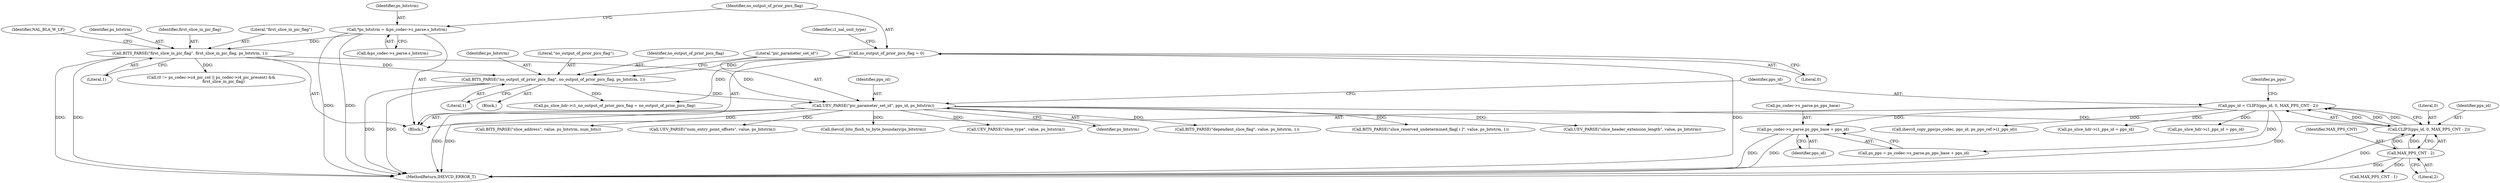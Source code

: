 digraph "0_Android_7c9be319a279654e55a6d757265f88c61a16a4d5@pointer" {
"1000228" [label="(Call,ps_codec->s_parse.ps_pps_base + pps_id)"];
"1000218" [label="(Call,pps_id = CLIP3(pps_id, 0, MAX_PPS_CNT - 2))"];
"1000220" [label="(Call,CLIP3(pps_id, 0, MAX_PPS_CNT - 2))"];
"1000214" [label="(Call,UEV_PARSE(\"pic_parameter_set_id\", pps_id, ps_bitstrm))"];
"1000209" [label="(Call,BITS_PARSE(\"no_output_of_prior_pics_flag\", no_output_of_prior_pics_flag, ps_bitstrm, 1))"];
"1000160" [label="(Call,no_output_of_prior_pics_flag = 0)"];
"1000195" [label="(Call,BITS_PARSE(\"first_slice_in_pic_flag\", first_slice_in_pic_flag, ps_bitstrm, 1))"];
"1000148" [label="(Call,*ps_bitstrm = &ps_codec->s_parse.s_bitstrm)"];
"1000223" [label="(Call,MAX_PPS_CNT - 2)"];
"1000234" [label="(Identifier,pps_id)"];
"1000222" [label="(Literal,0)"];
"1000269" [label="(Call,ihevcd_copy_pps(ps_codec, pps_id, ps_pps_ref->i1_pps_id))"];
"1000534" [label="(Call,BITS_PARSE(\"slice_address\", value, ps_bitstrm, num_bits))"];
"1000512" [label="(Call,ps_slice_hdr->i1_pps_id = pps_id)"];
"1000483" [label="(Call,ps_slice_hdr->i1_pps_id = pps_id)"];
"1001878" [label="(Call,UEV_PARSE(\"num_entry_point_offsets\", value, ps_bitstrm))"];
"1000212" [label="(Identifier,ps_bitstrm)"];
"1000148" [label="(Call,*ps_bitstrm = &ps_codec->s_parse.s_bitstrm)"];
"1000219" [label="(Identifier,pps_id)"];
"1002011" [label="(Call,ihevcd_bits_flush_to_byte_boundary(ps_bitstrm))"];
"1000199" [label="(Literal,1)"];
"1000218" [label="(Call,pps_id = CLIP3(pps_id, 0, MAX_PPS_CNT - 2))"];
"1000221" [label="(Identifier,pps_id)"];
"1000214" [label="(Call,UEV_PARSE(\"pic_parameter_set_id\", pps_id, ps_bitstrm))"];
"1000598" [label="(Call,UEV_PARSE(\"slice_type\", value, ps_bitstrm))"];
"1000226" [label="(Call,ps_pps = ps_codec->s_parse.ps_pps_base + pps_id)"];
"1000223" [label="(Call,MAX_PPS_CNT - 2)"];
"1000229" [label="(Call,ps_codec->s_parse.ps_pps_base)"];
"1000228" [label="(Call,ps_codec->s_parse.ps_pps_base + pps_id)"];
"1000208" [label="(Block,)"];
"1000196" [label="(Literal,\"first_slice_in_pic_flag\")"];
"1000162" [label="(Literal,0)"];
"1000225" [label="(Literal,2)"];
"1000217" [label="(Identifier,ps_bitstrm)"];
"1000227" [label="(Identifier,ps_pps)"];
"1000210" [label="(Literal,\"no_output_of_prior_pics_flag\")"];
"1000203" [label="(Identifier,NAL_BLA_W_LP)"];
"1000290" [label="(Call,(0 != ps_codec->u4_pic_cnt || ps_codec->i4_pic_present) &&\n                    first_slice_in_pic_flag)"];
"1000165" [label="(Identifier,i1_nal_unit_type)"];
"1000215" [label="(Literal,\"pic_parameter_set_id\")"];
"1002661" [label="(MethodReturn,IHEVCD_ERROR_T)"];
"1000195" [label="(Call,BITS_PARSE(\"first_slice_in_pic_flag\", first_slice_in_pic_flag, ps_bitstrm, 1))"];
"1000211" [label="(Identifier,no_output_of_prior_pics_flag)"];
"1000264" [label="(Call,MAX_PPS_CNT - 1)"];
"1000161" [label="(Identifier,no_output_of_prior_pics_flag)"];
"1000507" [label="(Call,ps_slice_hdr->i1_no_output_of_prior_pics_flag = no_output_of_prior_pics_flag)"];
"1000428" [label="(Call,BITS_PARSE(\"dependent_slice_flag\", value, ps_bitstrm, 1))"];
"1000150" [label="(Call,&ps_codec->s_parse.s_bitstrm)"];
"1000593" [label="(Call,BITS_PARSE(\"slice_reserved_undetermined_flag[ i ]\", value, ps_bitstrm, 1))"];
"1000224" [label="(Identifier,MAX_PPS_CNT)"];
"1000198" [label="(Identifier,ps_bitstrm)"];
"1000132" [label="(Block,)"];
"1000220" [label="(Call,CLIP3(pps_id, 0, MAX_PPS_CNT - 2))"];
"1000160" [label="(Call,no_output_of_prior_pics_flag = 0)"];
"1000216" [label="(Identifier,pps_id)"];
"1000149" [label="(Identifier,ps_bitstrm)"];
"1000197" [label="(Identifier,first_slice_in_pic_flag)"];
"1000213" [label="(Literal,1)"];
"1000209" [label="(Call,BITS_PARSE(\"no_output_of_prior_pics_flag\", no_output_of_prior_pics_flag, ps_bitstrm, 1))"];
"1001985" [label="(Call,UEV_PARSE(\"slice_header_extension_length\", value, ps_bitstrm))"];
"1000228" -> "1000226"  [label="AST: "];
"1000228" -> "1000234"  [label="CFG: "];
"1000229" -> "1000228"  [label="AST: "];
"1000234" -> "1000228"  [label="AST: "];
"1000226" -> "1000228"  [label="CFG: "];
"1000228" -> "1002661"  [label="DDG: "];
"1000228" -> "1002661"  [label="DDG: "];
"1000218" -> "1000228"  [label="DDG: "];
"1000218" -> "1000132"  [label="AST: "];
"1000218" -> "1000220"  [label="CFG: "];
"1000219" -> "1000218"  [label="AST: "];
"1000220" -> "1000218"  [label="AST: "];
"1000227" -> "1000218"  [label="CFG: "];
"1000218" -> "1002661"  [label="DDG: "];
"1000220" -> "1000218"  [label="DDG: "];
"1000220" -> "1000218"  [label="DDG: "];
"1000220" -> "1000218"  [label="DDG: "];
"1000218" -> "1000226"  [label="DDG: "];
"1000218" -> "1000269"  [label="DDG: "];
"1000218" -> "1000483"  [label="DDG: "];
"1000218" -> "1000512"  [label="DDG: "];
"1000220" -> "1000223"  [label="CFG: "];
"1000221" -> "1000220"  [label="AST: "];
"1000222" -> "1000220"  [label="AST: "];
"1000223" -> "1000220"  [label="AST: "];
"1000220" -> "1002661"  [label="DDG: "];
"1000214" -> "1000220"  [label="DDG: "];
"1000223" -> "1000220"  [label="DDG: "];
"1000223" -> "1000220"  [label="DDG: "];
"1000214" -> "1000132"  [label="AST: "];
"1000214" -> "1000217"  [label="CFG: "];
"1000215" -> "1000214"  [label="AST: "];
"1000216" -> "1000214"  [label="AST: "];
"1000217" -> "1000214"  [label="AST: "];
"1000219" -> "1000214"  [label="CFG: "];
"1000214" -> "1002661"  [label="DDG: "];
"1000214" -> "1002661"  [label="DDG: "];
"1000209" -> "1000214"  [label="DDG: "];
"1000195" -> "1000214"  [label="DDG: "];
"1000214" -> "1000428"  [label="DDG: "];
"1000214" -> "1000534"  [label="DDG: "];
"1000214" -> "1000593"  [label="DDG: "];
"1000214" -> "1000598"  [label="DDG: "];
"1000214" -> "1001878"  [label="DDG: "];
"1000214" -> "1001985"  [label="DDG: "];
"1000214" -> "1002011"  [label="DDG: "];
"1000209" -> "1000208"  [label="AST: "];
"1000209" -> "1000213"  [label="CFG: "];
"1000210" -> "1000209"  [label="AST: "];
"1000211" -> "1000209"  [label="AST: "];
"1000212" -> "1000209"  [label="AST: "];
"1000213" -> "1000209"  [label="AST: "];
"1000215" -> "1000209"  [label="CFG: "];
"1000209" -> "1002661"  [label="DDG: "];
"1000209" -> "1002661"  [label="DDG: "];
"1000160" -> "1000209"  [label="DDG: "];
"1000195" -> "1000209"  [label="DDG: "];
"1000209" -> "1000507"  [label="DDG: "];
"1000160" -> "1000132"  [label="AST: "];
"1000160" -> "1000162"  [label="CFG: "];
"1000161" -> "1000160"  [label="AST: "];
"1000162" -> "1000160"  [label="AST: "];
"1000165" -> "1000160"  [label="CFG: "];
"1000160" -> "1002661"  [label="DDG: "];
"1000160" -> "1000507"  [label="DDG: "];
"1000195" -> "1000132"  [label="AST: "];
"1000195" -> "1000199"  [label="CFG: "];
"1000196" -> "1000195"  [label="AST: "];
"1000197" -> "1000195"  [label="AST: "];
"1000198" -> "1000195"  [label="AST: "];
"1000199" -> "1000195"  [label="AST: "];
"1000203" -> "1000195"  [label="CFG: "];
"1000195" -> "1002661"  [label="DDG: "];
"1000195" -> "1002661"  [label="DDG: "];
"1000148" -> "1000195"  [label="DDG: "];
"1000195" -> "1000290"  [label="DDG: "];
"1000148" -> "1000132"  [label="AST: "];
"1000148" -> "1000150"  [label="CFG: "];
"1000149" -> "1000148"  [label="AST: "];
"1000150" -> "1000148"  [label="AST: "];
"1000161" -> "1000148"  [label="CFG: "];
"1000148" -> "1002661"  [label="DDG: "];
"1000148" -> "1002661"  [label="DDG: "];
"1000223" -> "1000225"  [label="CFG: "];
"1000224" -> "1000223"  [label="AST: "];
"1000225" -> "1000223"  [label="AST: "];
"1000223" -> "1002661"  [label="DDG: "];
"1000223" -> "1000264"  [label="DDG: "];
}
